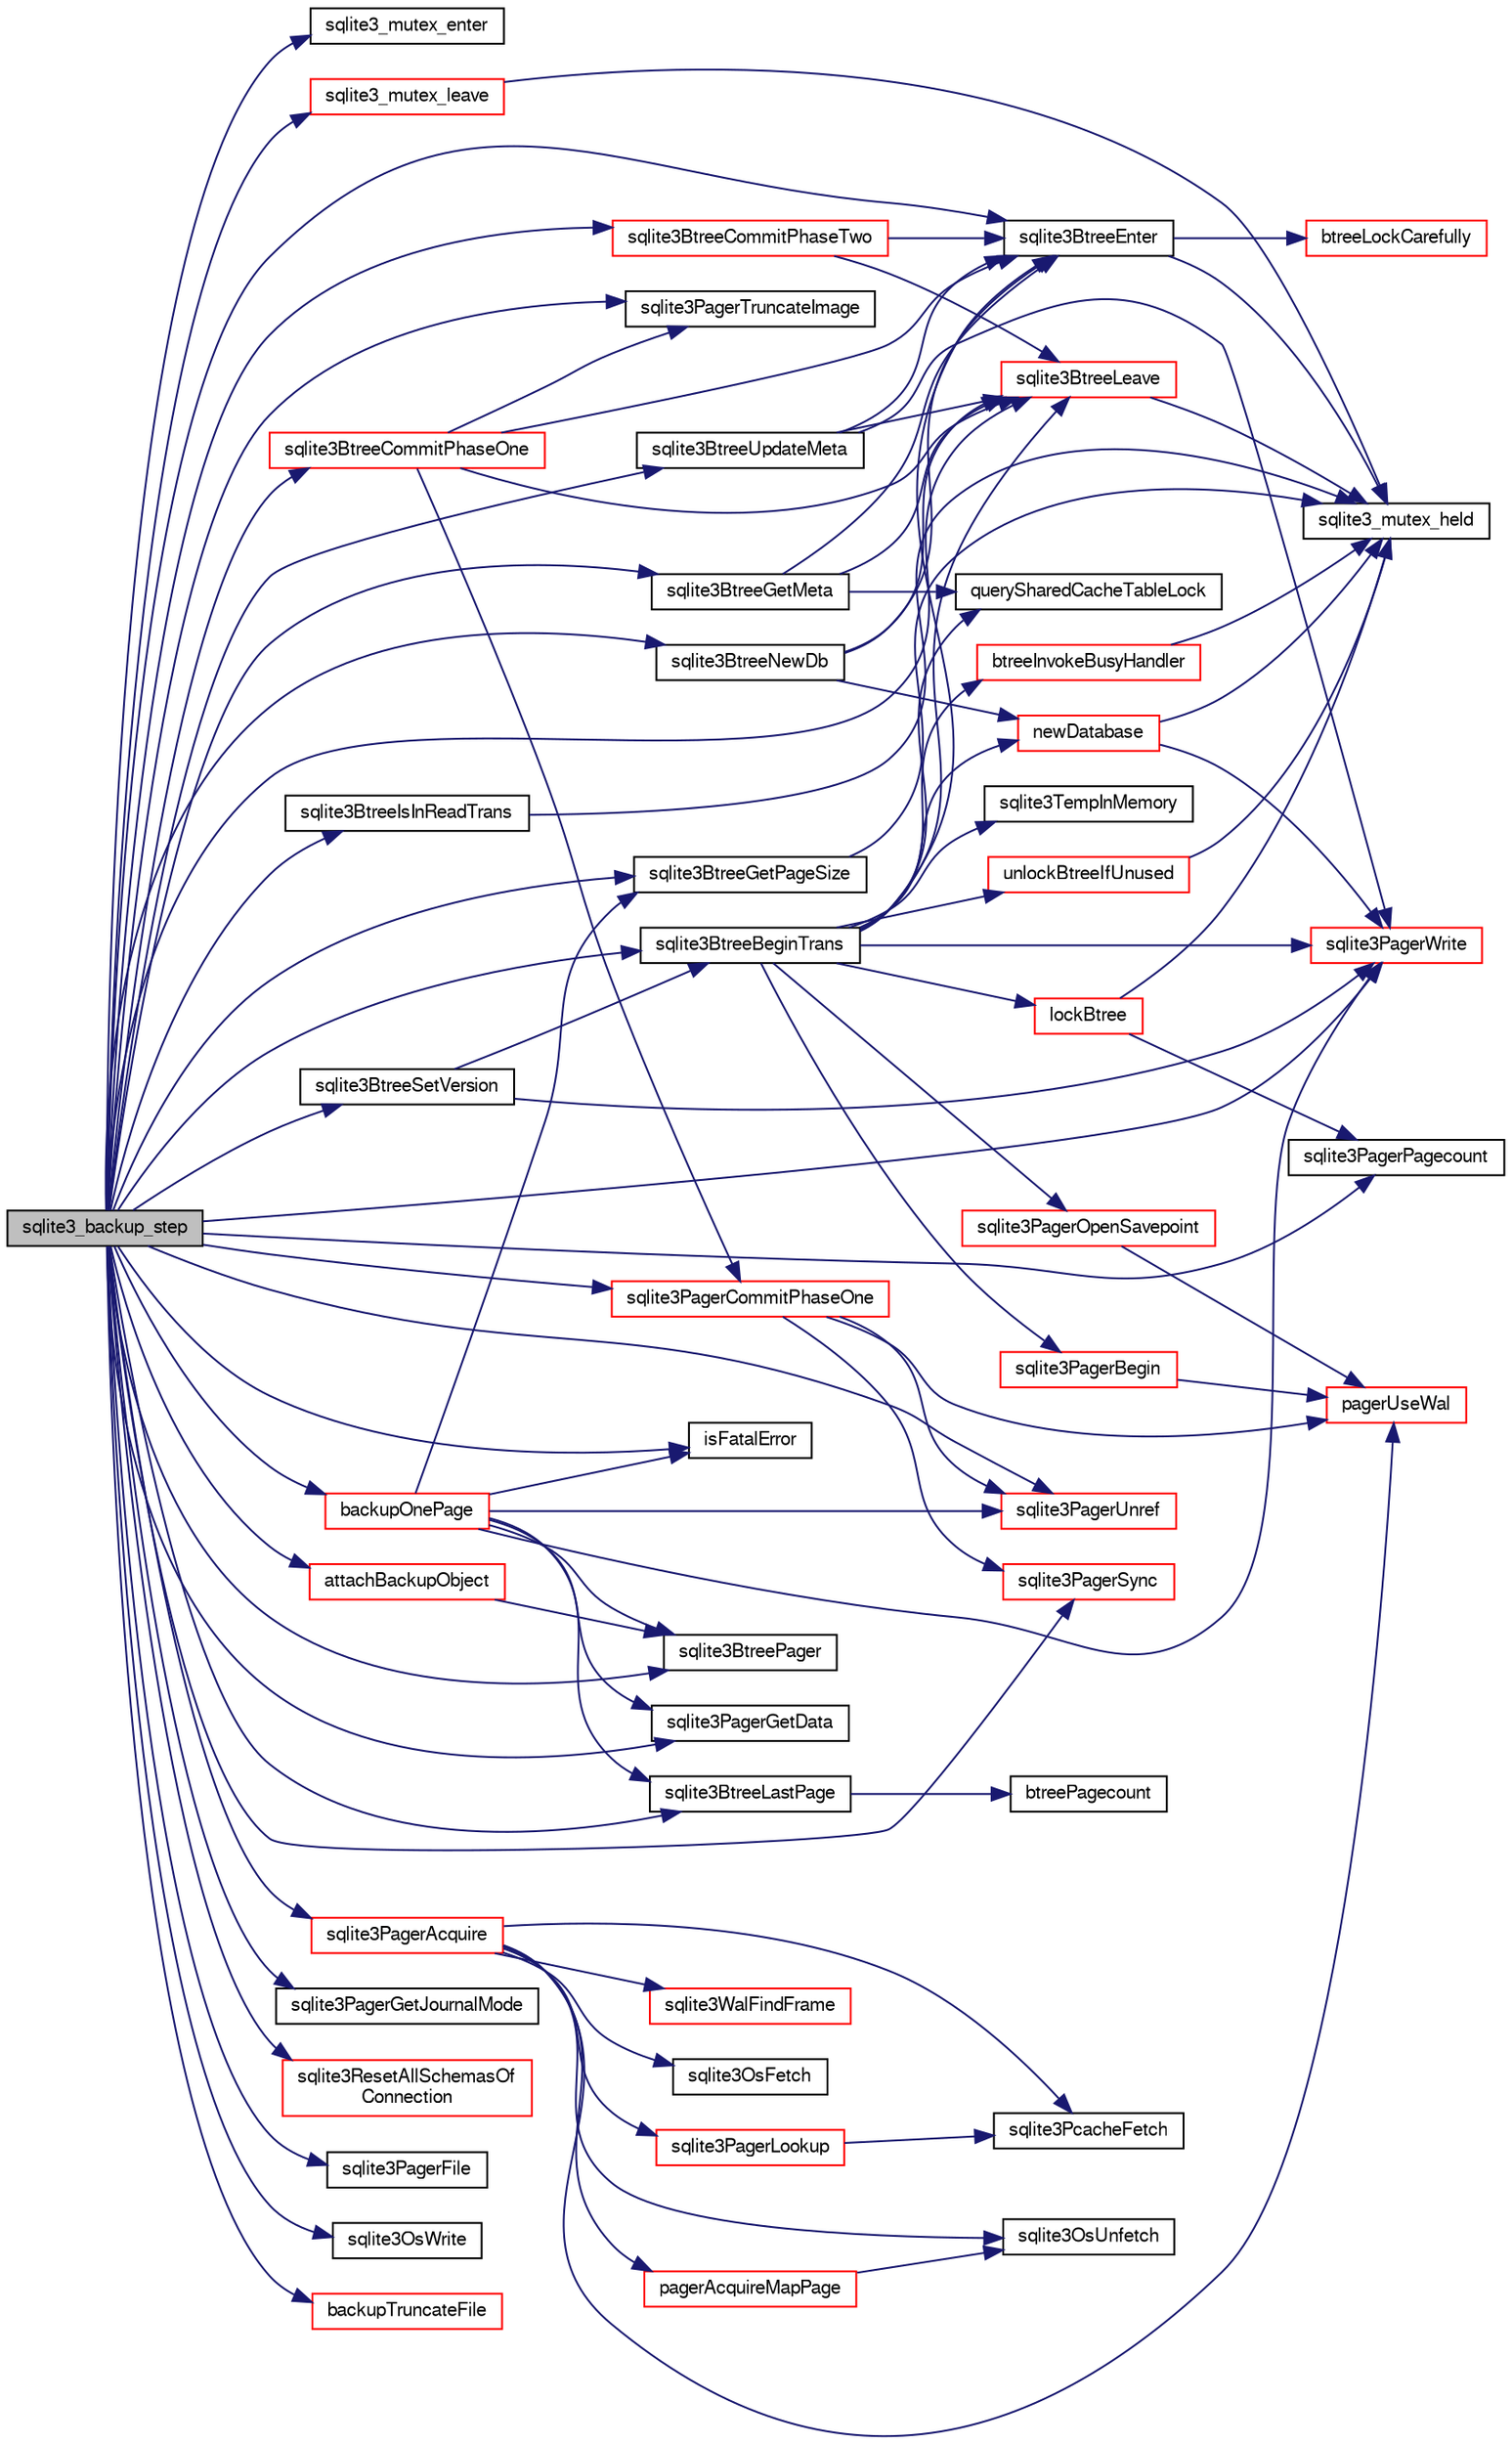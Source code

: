 digraph "sqlite3_backup_step"
{
  edge [fontname="FreeSans",fontsize="10",labelfontname="FreeSans",labelfontsize="10"];
  node [fontname="FreeSans",fontsize="10",shape=record];
  rankdir="LR";
  Node4503 [label="sqlite3_backup_step",height=0.2,width=0.4,color="black", fillcolor="grey75", style="filled", fontcolor="black"];
  Node4503 -> Node4504 [color="midnightblue",fontsize="10",style="solid",fontname="FreeSans"];
  Node4504 [label="sqlite3_mutex_enter",height=0.2,width=0.4,color="black", fillcolor="white", style="filled",URL="$sqlite3_8c.html#a1c12cde690bd89f104de5cbad12a6bf5"];
  Node4503 -> Node4505 [color="midnightblue",fontsize="10",style="solid",fontname="FreeSans"];
  Node4505 [label="sqlite3BtreeEnter",height=0.2,width=0.4,color="black", fillcolor="white", style="filled",URL="$sqlite3_8c.html#afa05d700ca373993fe6b0525b867feff"];
  Node4505 -> Node4506 [color="midnightblue",fontsize="10",style="solid",fontname="FreeSans"];
  Node4506 [label="sqlite3_mutex_held",height=0.2,width=0.4,color="black", fillcolor="white", style="filled",URL="$sqlite3_8c.html#acf77da68932b6bc163c5e68547ecc3e7"];
  Node4505 -> Node4507 [color="midnightblue",fontsize="10",style="solid",fontname="FreeSans"];
  Node4507 [label="btreeLockCarefully",height=0.2,width=0.4,color="red", fillcolor="white", style="filled",URL="$sqlite3_8c.html#a796746b1c1e4d6926960636bd74c79d7"];
  Node4503 -> Node4513 [color="midnightblue",fontsize="10",style="solid",fontname="FreeSans"];
  Node4513 [label="isFatalError",height=0.2,width=0.4,color="black", fillcolor="white", style="filled",URL="$sqlite3_8c.html#a08bf7a0d0e8efb81f4c115f7ffb55c06"];
  Node4503 -> Node4514 [color="midnightblue",fontsize="10",style="solid",fontname="FreeSans"];
  Node4514 [label="sqlite3BtreePager",height=0.2,width=0.4,color="black", fillcolor="white", style="filled",URL="$sqlite3_8c.html#aa0b1925984c0d8606d760b8fa27a4d7c"];
  Node4503 -> Node4515 [color="midnightblue",fontsize="10",style="solid",fontname="FreeSans"];
  Node4515 [label="sqlite3BtreeBeginTrans",height=0.2,width=0.4,color="black", fillcolor="white", style="filled",URL="$sqlite3_8c.html#a52d6706df15c67c22aa7d0e290c16bf5"];
  Node4515 -> Node4505 [color="midnightblue",fontsize="10",style="solid",fontname="FreeSans"];
  Node4515 -> Node4516 [color="midnightblue",fontsize="10",style="solid",fontname="FreeSans"];
  Node4516 [label="querySharedCacheTableLock",height=0.2,width=0.4,color="black", fillcolor="white", style="filled",URL="$sqlite3_8c.html#a248343a0d79235a90b955d801713d243"];
  Node4515 -> Node4517 [color="midnightblue",fontsize="10",style="solid",fontname="FreeSans"];
  Node4517 [label="lockBtree",height=0.2,width=0.4,color="red", fillcolor="white", style="filled",URL="$sqlite3_8c.html#a5b808194d3178be15705a420265cee9d"];
  Node4517 -> Node4506 [color="midnightblue",fontsize="10",style="solid",fontname="FreeSans"];
  Node4517 -> Node4958 [color="midnightblue",fontsize="10",style="solid",fontname="FreeSans"];
  Node4958 [label="sqlite3PagerPagecount",height=0.2,width=0.4,color="black", fillcolor="white", style="filled",URL="$sqlite3_8c.html#ae82aaf561ce61faa15d4e228c45c3311"];
  Node4515 -> Node4961 [color="midnightblue",fontsize="10",style="solid",fontname="FreeSans"];
  Node4961 [label="sqlite3PagerBegin",height=0.2,width=0.4,color="red", fillcolor="white", style="filled",URL="$sqlite3_8c.html#a693d0ab5cecd4a8001da6fa21f44d99e"];
  Node4961 -> Node4520 [color="midnightblue",fontsize="10",style="solid",fontname="FreeSans"];
  Node4520 [label="pagerUseWal",height=0.2,width=0.4,color="red", fillcolor="white", style="filled",URL="$sqlite3_8c.html#a31def80bfe1de9284d635ba190a5eb68"];
  Node4515 -> Node4963 [color="midnightblue",fontsize="10",style="solid",fontname="FreeSans"];
  Node4963 [label="sqlite3TempInMemory",height=0.2,width=0.4,color="black", fillcolor="white", style="filled",URL="$sqlite3_8c.html#a458449cdb4a6ca29650deb8af285a511"];
  Node4515 -> Node4964 [color="midnightblue",fontsize="10",style="solid",fontname="FreeSans"];
  Node4964 [label="newDatabase",height=0.2,width=0.4,color="red", fillcolor="white", style="filled",URL="$sqlite3_8c.html#a974c792d17dab330807b588197cae229"];
  Node4964 -> Node4506 [color="midnightblue",fontsize="10",style="solid",fontname="FreeSans"];
  Node4964 -> Node4856 [color="midnightblue",fontsize="10",style="solid",fontname="FreeSans"];
  Node4856 [label="sqlite3PagerWrite",height=0.2,width=0.4,color="red", fillcolor="white", style="filled",URL="$sqlite3_8c.html#ad4b8aee028ee99575b0748b299e04ed0"];
  Node4515 -> Node4967 [color="midnightblue",fontsize="10",style="solid",fontname="FreeSans"];
  Node4967 [label="unlockBtreeIfUnused",height=0.2,width=0.4,color="red", fillcolor="white", style="filled",URL="$sqlite3_8c.html#ada198bfad4d2c61e88bd9317e98cc96c"];
  Node4967 -> Node4506 [color="midnightblue",fontsize="10",style="solid",fontname="FreeSans"];
  Node4515 -> Node4969 [color="midnightblue",fontsize="10",style="solid",fontname="FreeSans"];
  Node4969 [label="btreeInvokeBusyHandler",height=0.2,width=0.4,color="red", fillcolor="white", style="filled",URL="$sqlite3_8c.html#a15058f7fc35aedcd18a3fc5067c10b9c"];
  Node4969 -> Node4506 [color="midnightblue",fontsize="10",style="solid",fontname="FreeSans"];
  Node4515 -> Node4856 [color="midnightblue",fontsize="10",style="solid",fontname="FreeSans"];
  Node4515 -> Node4971 [color="midnightblue",fontsize="10",style="solid",fontname="FreeSans"];
  Node4971 [label="sqlite3PagerOpenSavepoint",height=0.2,width=0.4,color="red", fillcolor="white", style="filled",URL="$sqlite3_8c.html#a5b4b3aed3fa0147c327fa7497e25be98"];
  Node4971 -> Node4520 [color="midnightblue",fontsize="10",style="solid",fontname="FreeSans"];
  Node4515 -> Node4854 [color="midnightblue",fontsize="10",style="solid",fontname="FreeSans"];
  Node4854 [label="sqlite3BtreeLeave",height=0.2,width=0.4,color="red", fillcolor="white", style="filled",URL="$sqlite3_8c.html#a460e4f89d1aeef4b4d334cfe8165da89"];
  Node4854 -> Node4506 [color="midnightblue",fontsize="10",style="solid",fontname="FreeSans"];
  Node4503 -> Node4973 [color="midnightblue",fontsize="10",style="solid",fontname="FreeSans"];
  Node4973 [label="sqlite3BtreeGetMeta",height=0.2,width=0.4,color="black", fillcolor="white", style="filled",URL="$sqlite3_8c.html#aa1124ad3e3ee4dada2aa96eebd4e9c9a"];
  Node4973 -> Node4505 [color="midnightblue",fontsize="10",style="solid",fontname="FreeSans"];
  Node4973 -> Node4516 [color="midnightblue",fontsize="10",style="solid",fontname="FreeSans"];
  Node4973 -> Node4854 [color="midnightblue",fontsize="10",style="solid",fontname="FreeSans"];
  Node4503 -> Node4974 [color="midnightblue",fontsize="10",style="solid",fontname="FreeSans"];
  Node4974 [label="sqlite3BtreeIsInReadTrans",height=0.2,width=0.4,color="black", fillcolor="white", style="filled",URL="$sqlite3_8c.html#a042d03b5e23a171bdb511e326a06b663"];
  Node4974 -> Node4506 [color="midnightblue",fontsize="10",style="solid",fontname="FreeSans"];
  Node4503 -> Node4852 [color="midnightblue",fontsize="10",style="solid",fontname="FreeSans"];
  Node4852 [label="sqlite3BtreeGetPageSize",height=0.2,width=0.4,color="black", fillcolor="white", style="filled",URL="$sqlite3_8c.html#a91f9dbfdbf95d6d9b955d1c7648b9fc1"];
  Node4852 -> Node4506 [color="midnightblue",fontsize="10",style="solid",fontname="FreeSans"];
  Node4503 -> Node4975 [color="midnightblue",fontsize="10",style="solid",fontname="FreeSans"];
  Node4975 [label="sqlite3PagerGetJournalMode",height=0.2,width=0.4,color="black", fillcolor="white", style="filled",URL="$sqlite3_8c.html#af59e923de7a57868bb8f10ba2634a072"];
  Node4503 -> Node4921 [color="midnightblue",fontsize="10",style="solid",fontname="FreeSans"];
  Node4921 [label="sqlite3BtreeLastPage",height=0.2,width=0.4,color="black", fillcolor="white", style="filled",URL="$sqlite3_8c.html#ad098765ff19e404329c836462c185d95"];
  Node4921 -> Node4922 [color="midnightblue",fontsize="10",style="solid",fontname="FreeSans"];
  Node4922 [label="btreePagecount",height=0.2,width=0.4,color="black", fillcolor="white", style="filled",URL="$sqlite3_8c.html#a9cc4ac11752c088db89d551ec1495a15"];
  Node4503 -> Node4924 [color="midnightblue",fontsize="10",style="solid",fontname="FreeSans"];
  Node4924 [label="sqlite3PagerAcquire",height=0.2,width=0.4,color="red", fillcolor="white", style="filled",URL="$sqlite3_8c.html#a22a53daafd2bd778cda390312651f994"];
  Node4924 -> Node4520 [color="midnightblue",fontsize="10",style="solid",fontname="FreeSans"];
  Node4924 -> Node4898 [color="midnightblue",fontsize="10",style="solid",fontname="FreeSans"];
  Node4898 [label="sqlite3WalFindFrame",height=0.2,width=0.4,color="red", fillcolor="white", style="filled",URL="$sqlite3_8c.html#a70d73def3adcc264f500a63178742708"];
  Node4924 -> Node4892 [color="midnightblue",fontsize="10",style="solid",fontname="FreeSans"];
  Node4892 [label="sqlite3OsFetch",height=0.2,width=0.4,color="black", fillcolor="white", style="filled",URL="$sqlite3_8c.html#ab5b9137b375d5d8a8c216a644056cba7"];
  Node4924 -> Node4846 [color="midnightblue",fontsize="10",style="solid",fontname="FreeSans"];
  Node4846 [label="sqlite3PagerLookup",height=0.2,width=0.4,color="red", fillcolor="white", style="filled",URL="$sqlite3_8c.html#a1252ec03814f64eed236cfb21094cafd"];
  Node4846 -> Node4847 [color="midnightblue",fontsize="10",style="solid",fontname="FreeSans"];
  Node4847 [label="sqlite3PcacheFetch",height=0.2,width=0.4,color="black", fillcolor="white", style="filled",URL="$sqlite3_8c.html#a51a10151c5ec2c1c9e6fd615e95a3450"];
  Node4924 -> Node4925 [color="midnightblue",fontsize="10",style="solid",fontname="FreeSans"];
  Node4925 [label="pagerAcquireMapPage",height=0.2,width=0.4,color="red", fillcolor="white", style="filled",URL="$sqlite3_8c.html#affc12640bbd7572ae41f1943f3b8bb3b"];
  Node4925 -> Node4875 [color="midnightblue",fontsize="10",style="solid",fontname="FreeSans"];
  Node4875 [label="sqlite3OsUnfetch",height=0.2,width=0.4,color="black", fillcolor="white", style="filled",URL="$sqlite3_8c.html#abc0da72cb8b8989cf8708b572fe5fef4"];
  Node4924 -> Node4875 [color="midnightblue",fontsize="10",style="solid",fontname="FreeSans"];
  Node4924 -> Node4847 [color="midnightblue",fontsize="10",style="solid",fontname="FreeSans"];
  Node4503 -> Node4851 [color="midnightblue",fontsize="10",style="solid",fontname="FreeSans"];
  Node4851 [label="backupOnePage",height=0.2,width=0.4,color="red", fillcolor="white", style="filled",URL="$sqlite3_8c.html#a7efb6a8380d746b14e73db99ad3428a2"];
  Node4851 -> Node4514 [color="midnightblue",fontsize="10",style="solid",fontname="FreeSans"];
  Node4851 -> Node4852 [color="midnightblue",fontsize="10",style="solid",fontname="FreeSans"];
  Node4851 -> Node4513 [color="midnightblue",fontsize="10",style="solid",fontname="FreeSans"];
  Node4851 -> Node4856 [color="midnightblue",fontsize="10",style="solid",fontname="FreeSans"];
  Node4851 -> Node4918 [color="midnightblue",fontsize="10",style="solid",fontname="FreeSans"];
  Node4918 [label="sqlite3PagerGetData",height=0.2,width=0.4,color="black", fillcolor="white", style="filled",URL="$sqlite3_8c.html#a9dd340e56fb4b7fad4df339595b8d8a2"];
  Node4851 -> Node4921 [color="midnightblue",fontsize="10",style="solid",fontname="FreeSans"];
  Node4851 -> Node4923 [color="midnightblue",fontsize="10",style="solid",fontname="FreeSans"];
  Node4923 [label="sqlite3PagerUnref",height=0.2,width=0.4,color="red", fillcolor="white", style="filled",URL="$sqlite3_8c.html#aa9d040b7f24a8a5d99bf96863b52cd15"];
  Node4503 -> Node4918 [color="midnightblue",fontsize="10",style="solid",fontname="FreeSans"];
  Node4503 -> Node4923 [color="midnightblue",fontsize="10",style="solid",fontname="FreeSans"];
  Node4503 -> Node4976 [color="midnightblue",fontsize="10",style="solid",fontname="FreeSans"];
  Node4976 [label="attachBackupObject",height=0.2,width=0.4,color="red", fillcolor="white", style="filled",URL="$sqlite3_8c.html#a4a0e15d07cf48ad87c5e0e09276ae471"];
  Node4976 -> Node4514 [color="midnightblue",fontsize="10",style="solid",fontname="FreeSans"];
  Node4503 -> Node4978 [color="midnightblue",fontsize="10",style="solid",fontname="FreeSans"];
  Node4978 [label="sqlite3BtreeNewDb",height=0.2,width=0.4,color="black", fillcolor="white", style="filled",URL="$sqlite3_8c.html#a08d2026f82b067753a698376c12c0324"];
  Node4978 -> Node4505 [color="midnightblue",fontsize="10",style="solid",fontname="FreeSans"];
  Node4978 -> Node4964 [color="midnightblue",fontsize="10",style="solid",fontname="FreeSans"];
  Node4978 -> Node4854 [color="midnightblue",fontsize="10",style="solid",fontname="FreeSans"];
  Node4503 -> Node4979 [color="midnightblue",fontsize="10",style="solid",fontname="FreeSans"];
  Node4979 [label="sqlite3BtreeUpdateMeta",height=0.2,width=0.4,color="black", fillcolor="white", style="filled",URL="$sqlite3_8c.html#a550ba529de456d619365377b5528641c"];
  Node4979 -> Node4505 [color="midnightblue",fontsize="10",style="solid",fontname="FreeSans"];
  Node4979 -> Node4856 [color="midnightblue",fontsize="10",style="solid",fontname="FreeSans"];
  Node4979 -> Node4854 [color="midnightblue",fontsize="10",style="solid",fontname="FreeSans"];
  Node4503 -> Node4980 [color="midnightblue",fontsize="10",style="solid",fontname="FreeSans"];
  Node4980 [label="sqlite3ResetAllSchemasOf\lConnection",height=0.2,width=0.4,color="red", fillcolor="white", style="filled",URL="$sqlite3_8c.html#a2fc0d7e9d7e688a2a81ea4775dd12e33"];
  Node4503 -> Node5410 [color="midnightblue",fontsize="10",style="solid",fontname="FreeSans"];
  Node5410 [label="sqlite3BtreeSetVersion",height=0.2,width=0.4,color="black", fillcolor="white", style="filled",URL="$sqlite3_8c.html#a2db3061b5c557699a47415ca0342ba01"];
  Node5410 -> Node4515 [color="midnightblue",fontsize="10",style="solid",fontname="FreeSans"];
  Node5410 -> Node4856 [color="midnightblue",fontsize="10",style="solid",fontname="FreeSans"];
  Node4503 -> Node5053 [color="midnightblue",fontsize="10",style="solid",fontname="FreeSans"];
  Node5053 [label="sqlite3PagerFile",height=0.2,width=0.4,color="black", fillcolor="white", style="filled",URL="$sqlite3_8c.html#a4994718ae281ffc714aa975c5b9b359d"];
  Node4503 -> Node4958 [color="midnightblue",fontsize="10",style="solid",fontname="FreeSans"];
  Node4503 -> Node4856 [color="midnightblue",fontsize="10",style="solid",fontname="FreeSans"];
  Node4503 -> Node5080 [color="midnightblue",fontsize="10",style="solid",fontname="FreeSans"];
  Node5080 [label="sqlite3PagerCommitPhaseOne",height=0.2,width=0.4,color="red", fillcolor="white", style="filled",URL="$sqlite3_8c.html#a2baf986bff9120486e9acc5951494ea7"];
  Node5080 -> Node4520 [color="midnightblue",fontsize="10",style="solid",fontname="FreeSans"];
  Node5080 -> Node4923 [color="midnightblue",fontsize="10",style="solid",fontname="FreeSans"];
  Node5080 -> Node4927 [color="midnightblue",fontsize="10",style="solid",fontname="FreeSans"];
  Node4927 [label="sqlite3PagerSync",height=0.2,width=0.4,color="red", fillcolor="white", style="filled",URL="$sqlite3_8c.html#a5b3c2a03efdf7f4844243c58718ca08b"];
  Node4503 -> Node4841 [color="midnightblue",fontsize="10",style="solid",fontname="FreeSans"];
  Node4841 [label="sqlite3OsWrite",height=0.2,width=0.4,color="black", fillcolor="white", style="filled",URL="$sqlite3_8c.html#a1eea7ec327af84c05b4dd4cc075a537f"];
  Node4503 -> Node5422 [color="midnightblue",fontsize="10",style="solid",fontname="FreeSans"];
  Node5422 [label="backupTruncateFile",height=0.2,width=0.4,color="red", fillcolor="white", style="filled",URL="$sqlite3_8c.html#a140384ac4c9367f2ad64e52a7c62bc62"];
  Node4503 -> Node4927 [color="midnightblue",fontsize="10",style="solid",fontname="FreeSans"];
  Node4503 -> Node5079 [color="midnightblue",fontsize="10",style="solid",fontname="FreeSans"];
  Node5079 [label="sqlite3PagerTruncateImage",height=0.2,width=0.4,color="black", fillcolor="white", style="filled",URL="$sqlite3_8c.html#ac6c0a8a9bec3fa3595f1d4bba98a3010"];
  Node4503 -> Node5095 [color="midnightblue",fontsize="10",style="solid",fontname="FreeSans"];
  Node5095 [label="sqlite3BtreeCommitPhaseTwo",height=0.2,width=0.4,color="red", fillcolor="white", style="filled",URL="$sqlite3_8c.html#a84764f43cb4ca50bcac1fc674e8d6dd9"];
  Node5095 -> Node4505 [color="midnightblue",fontsize="10",style="solid",fontname="FreeSans"];
  Node5095 -> Node4854 [color="midnightblue",fontsize="10",style="solid",fontname="FreeSans"];
  Node4503 -> Node5040 [color="midnightblue",fontsize="10",style="solid",fontname="FreeSans"];
  Node5040 [label="sqlite3BtreeCommitPhaseOne",height=0.2,width=0.4,color="red", fillcolor="white", style="filled",URL="$sqlite3_8c.html#ae266cba101e64ad99a166f237532e262"];
  Node5040 -> Node4505 [color="midnightblue",fontsize="10",style="solid",fontname="FreeSans"];
  Node5040 -> Node4854 [color="midnightblue",fontsize="10",style="solid",fontname="FreeSans"];
  Node5040 -> Node5079 [color="midnightblue",fontsize="10",style="solid",fontname="FreeSans"];
  Node5040 -> Node5080 [color="midnightblue",fontsize="10",style="solid",fontname="FreeSans"];
  Node4503 -> Node4510 [color="midnightblue",fontsize="10",style="solid",fontname="FreeSans"];
  Node4510 [label="sqlite3_mutex_leave",height=0.2,width=0.4,color="red", fillcolor="white", style="filled",URL="$sqlite3_8c.html#a5838d235601dbd3c1fa993555c6bcc93"];
  Node4510 -> Node4506 [color="midnightblue",fontsize="10",style="solid",fontname="FreeSans"];
  Node4503 -> Node4854 [color="midnightblue",fontsize="10",style="solid",fontname="FreeSans"];
}
